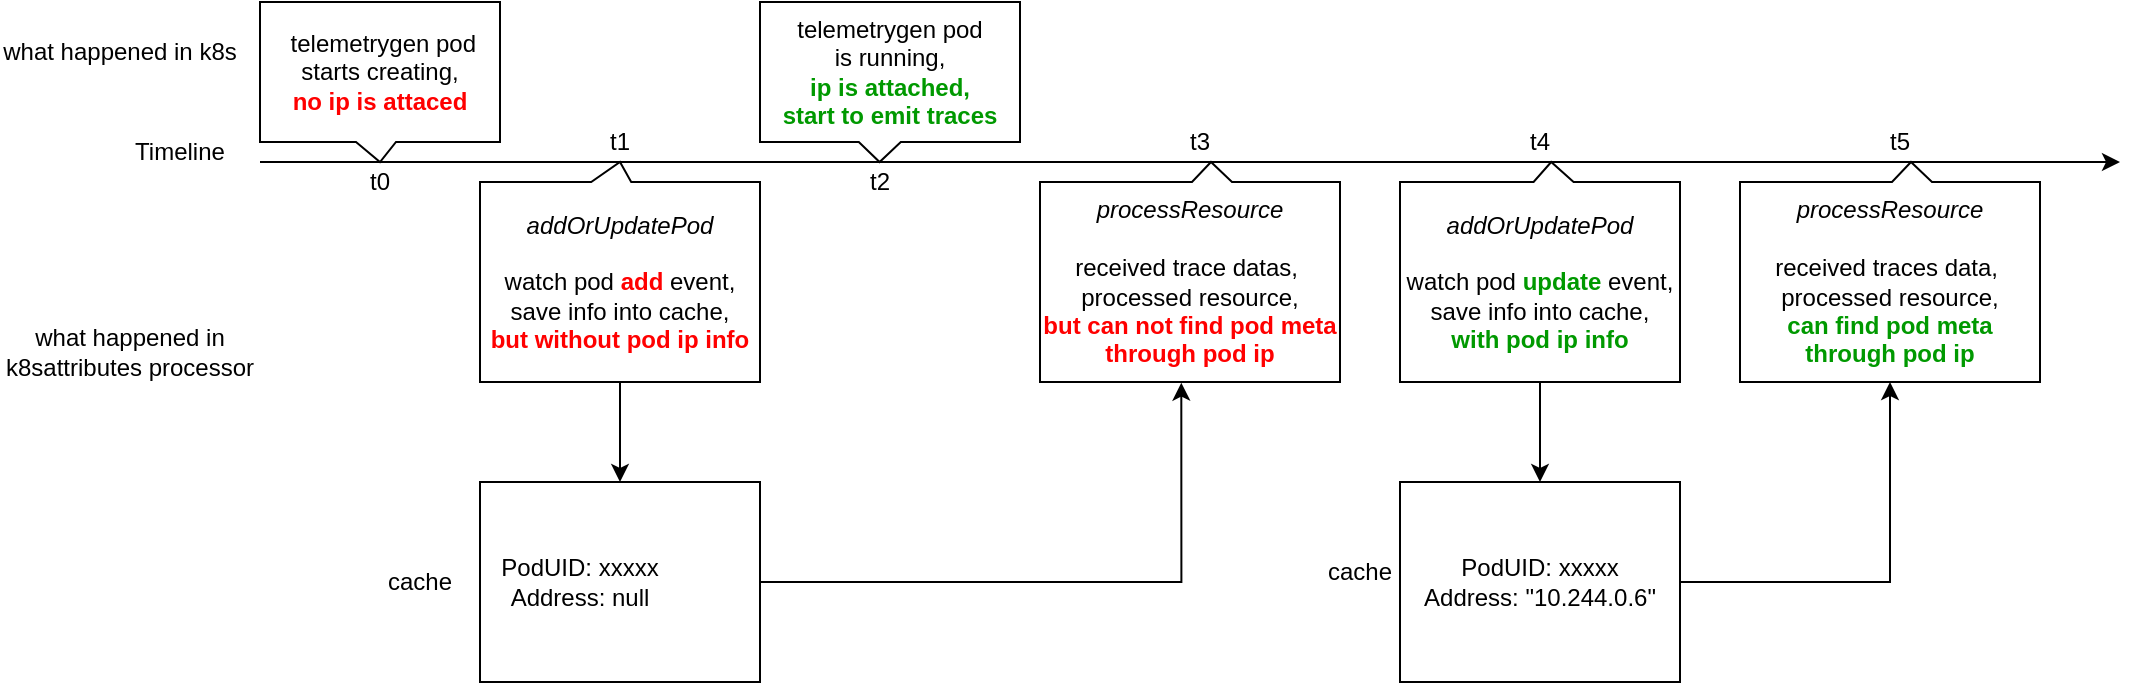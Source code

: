 <mxfile version="21.1.5" type="github">
  <diagram name="Page-1" id="yXMUuwS_kHCdWLO_fU8T">
    <mxGraphModel dx="909" dy="563" grid="0" gridSize="10" guides="1" tooltips="1" connect="1" arrows="1" fold="1" page="1" pageScale="1" pageWidth="850" pageHeight="1100" math="0" shadow="0">
      <root>
        <mxCell id="0" />
        <mxCell id="1" parent="0" />
        <mxCell id="IzNX1caz8K1Fp2sgaAPx-1" value="" style="endArrow=classic;html=1;rounded=0;" parent="1" edge="1">
          <mxGeometry width="50" height="50" relative="1" as="geometry">
            <mxPoint x="160" y="280" as="sourcePoint" />
            <mxPoint x="1090" y="280" as="targetPoint" />
          </mxGeometry>
        </mxCell>
        <mxCell id="IzNX1caz8K1Fp2sgaAPx-2" value="Timeline" style="text;html=1;strokeColor=none;fillColor=none;align=center;verticalAlign=middle;whiteSpace=wrap;rounded=0;" parent="1" vertex="1">
          <mxGeometry x="90" y="260" width="60" height="30" as="geometry" />
        </mxCell>
        <mxCell id="IzNX1caz8K1Fp2sgaAPx-4" value="&amp;nbsp;telemetrygen pod starts creating, &lt;br&gt;&lt;font color=&quot;#ff0000&quot;&gt;&lt;b&gt;no ip is attaced&lt;/b&gt;&lt;/font&gt;" style="shape=callout;whiteSpace=wrap;html=1;perimeter=calloutPerimeter;size=10;position=0.4;base=20;" parent="1" vertex="1">
          <mxGeometry x="160" y="200" width="120" height="80" as="geometry" />
        </mxCell>
        <mxCell id="IzNX1caz8K1Fp2sgaAPx-5" value="t0" style="text;html=1;strokeColor=none;fillColor=none;align=center;verticalAlign=middle;whiteSpace=wrap;rounded=0;" parent="1" vertex="1">
          <mxGeometry x="190" y="280" width="60" height="20" as="geometry" />
        </mxCell>
        <mxCell id="IzNX1caz8K1Fp2sgaAPx-24" style="edgeStyle=orthogonalEdgeStyle;rounded=0;orthogonalLoop=1;jettySize=auto;html=1;exitX=0.5;exitY=0;exitDx=0;exitDy=0;exitPerimeter=0;entryX=0.5;entryY=0;entryDx=0;entryDy=0;" parent="1" source="IzNX1caz8K1Fp2sgaAPx-6" target="IzNX1caz8K1Fp2sgaAPx-20" edge="1">
          <mxGeometry relative="1" as="geometry" />
        </mxCell>
        <mxCell id="IzNX1caz8K1Fp2sgaAPx-6" value="&lt;i&gt;addOrUpdatePod&lt;/i&gt;&lt;br&gt;&lt;br&gt;watch pod &lt;b&gt;&lt;font color=&quot;#ff0000&quot;&gt;add&lt;/font&gt;&lt;/b&gt; event, save info into cache, &lt;br&gt;&lt;b&gt;&lt;font color=&quot;#ff0000&quot;&gt;but without pod ip info&lt;/font&gt;&lt;/b&gt;" style="shape=callout;whiteSpace=wrap;html=1;perimeter=calloutPerimeter;size=10;position=0.46;base=20;direction=west;" parent="1" vertex="1">
          <mxGeometry x="270" y="280" width="140" height="110" as="geometry" />
        </mxCell>
        <mxCell id="IzNX1caz8K1Fp2sgaAPx-7" value="t1" style="text;html=1;strokeColor=none;fillColor=none;align=center;verticalAlign=middle;whiteSpace=wrap;rounded=0;" parent="1" vertex="1">
          <mxGeometry x="310" y="260" width="60" height="20" as="geometry" />
        </mxCell>
        <mxCell id="IzNX1caz8K1Fp2sgaAPx-9" value="what happened in k8s" style="text;html=1;strokeColor=none;fillColor=none;align=center;verticalAlign=middle;whiteSpace=wrap;rounded=0;" parent="1" vertex="1">
          <mxGeometry x="30" y="210" width="120" height="30" as="geometry" />
        </mxCell>
        <mxCell id="IzNX1caz8K1Fp2sgaAPx-10" value="what happened in k8sattributes processor" style="text;html=1;strokeColor=none;fillColor=none;align=center;verticalAlign=middle;whiteSpace=wrap;rounded=0;" parent="1" vertex="1">
          <mxGeometry x="30" y="360" width="130" height="30" as="geometry" />
        </mxCell>
        <mxCell id="IzNX1caz8K1Fp2sgaAPx-11" value="telemetrygen pod &lt;br&gt;is running,&lt;br&gt;&lt;font color=&quot;#009900&quot;&gt;&lt;b&gt;ip is attached,&lt;br&gt;start to emit traces&lt;/b&gt;&lt;/font&gt;" style="shape=callout;whiteSpace=wrap;html=1;perimeter=calloutPerimeter;size=10;position=0.38;base=21;position2=0.46;" parent="1" vertex="1">
          <mxGeometry x="410" y="200" width="130" height="80" as="geometry" />
        </mxCell>
        <mxCell id="IzNX1caz8K1Fp2sgaAPx-12" value="t2" style="text;html=1;strokeColor=none;fillColor=none;align=center;verticalAlign=middle;whiteSpace=wrap;rounded=0;" parent="1" vertex="1">
          <mxGeometry x="440" y="280" width="60" height="20" as="geometry" />
        </mxCell>
        <mxCell id="IzNX1caz8K1Fp2sgaAPx-13" value="&lt;i&gt;processResource&lt;/i&gt;&lt;br&gt;&lt;br&gt;received trace datas,&amp;nbsp;&lt;br&gt;processed resource,&lt;br&gt;&lt;b&gt;&lt;font color=&quot;#ff0000&quot;&gt;but can not find pod meta through pod ip&lt;/font&gt;&lt;/b&gt;" style="shape=callout;whiteSpace=wrap;html=1;perimeter=calloutPerimeter;size=10;position=0.36;base=20;direction=west;position2=0.43;" parent="1" vertex="1">
          <mxGeometry x="550" y="280" width="150" height="110" as="geometry" />
        </mxCell>
        <mxCell id="IzNX1caz8K1Fp2sgaAPx-14" value="t3" style="text;html=1;strokeColor=none;fillColor=none;align=center;verticalAlign=middle;whiteSpace=wrap;rounded=0;" parent="1" vertex="1">
          <mxGeometry x="600" y="260" width="60" height="20" as="geometry" />
        </mxCell>
        <mxCell id="IzNX1caz8K1Fp2sgaAPx-25" style="edgeStyle=orthogonalEdgeStyle;rounded=0;orthogonalLoop=1;jettySize=auto;html=1;exitX=0.5;exitY=0;exitDx=0;exitDy=0;exitPerimeter=0;entryX=0.5;entryY=0;entryDx=0;entryDy=0;" parent="1" source="IzNX1caz8K1Fp2sgaAPx-16" target="IzNX1caz8K1Fp2sgaAPx-21" edge="1">
          <mxGeometry relative="1" as="geometry" />
        </mxCell>
        <mxCell id="IzNX1caz8K1Fp2sgaAPx-16" value="&lt;i&gt;addOrUpdatePod&lt;/i&gt;&lt;br&gt;&lt;br&gt;watch pod &lt;b&gt;&lt;font color=&quot;#009900&quot;&gt;update&lt;/font&gt;&lt;/b&gt; event, &lt;br&gt;save info into cache,&lt;br style=&quot;border-color: var(--border-color);&quot;&gt;&lt;font color=&quot;#009900&quot;&gt;&lt;b&gt;with pod ip info&lt;/b&gt;&lt;/font&gt;" style="shape=callout;whiteSpace=wrap;html=1;perimeter=calloutPerimeter;size=10;position=0.38;base=20;direction=west;position2=0.46;" parent="1" vertex="1">
          <mxGeometry x="730" y="280" width="140" height="110" as="geometry" />
        </mxCell>
        <mxCell id="IzNX1caz8K1Fp2sgaAPx-17" value="t4" style="text;html=1;strokeColor=none;fillColor=none;align=center;verticalAlign=middle;whiteSpace=wrap;rounded=0;" parent="1" vertex="1">
          <mxGeometry x="770" y="260" width="60" height="20" as="geometry" />
        </mxCell>
        <mxCell id="IzNX1caz8K1Fp2sgaAPx-18" value="&lt;i style=&quot;border-color: var(--border-color);&quot;&gt;processResource&lt;br&gt;&lt;/i&gt;&lt;br&gt;received traces data,&amp;nbsp;&lt;br&gt;processed resource,&lt;br&gt;&lt;font color=&quot;#009900&quot;&gt;&lt;b&gt;can find pod meta through pod ip&lt;/b&gt;&lt;/font&gt;" style="shape=callout;whiteSpace=wrap;html=1;perimeter=calloutPerimeter;size=10;position=0.36;base=20;direction=west;position2=0.43;" parent="1" vertex="1">
          <mxGeometry x="900" y="280" width="150" height="110" as="geometry" />
        </mxCell>
        <mxCell id="IzNX1caz8K1Fp2sgaAPx-19" value="t5" style="text;html=1;strokeColor=none;fillColor=none;align=center;verticalAlign=middle;whiteSpace=wrap;rounded=0;" parent="1" vertex="1">
          <mxGeometry x="950" y="260" width="60" height="20" as="geometry" />
        </mxCell>
        <mxCell id="IzNX1caz8K1Fp2sgaAPx-20" value="" style="rounded=0;whiteSpace=wrap;html=1;" parent="1" vertex="1">
          <mxGeometry x="270" y="440" width="140" height="100" as="geometry" />
        </mxCell>
        <mxCell id="IzNX1caz8K1Fp2sgaAPx-26" style="edgeStyle=orthogonalEdgeStyle;rounded=0;orthogonalLoop=1;jettySize=auto;html=1;exitX=1;exitY=0.5;exitDx=0;exitDy=0;entryX=0.529;entryY=-0.003;entryDx=0;entryDy=0;entryPerimeter=0;" parent="1" source="IzNX1caz8K1Fp2sgaAPx-20" target="IzNX1caz8K1Fp2sgaAPx-13" edge="1">
          <mxGeometry relative="1" as="geometry" />
        </mxCell>
        <mxCell id="IzNX1caz8K1Fp2sgaAPx-27" style="edgeStyle=orthogonalEdgeStyle;rounded=0;orthogonalLoop=1;jettySize=auto;html=1;exitX=1;exitY=0.5;exitDx=0;exitDy=0;entryX=0.5;entryY=0;entryDx=0;entryDy=0;entryPerimeter=0;" parent="1" source="IzNX1caz8K1Fp2sgaAPx-21" target="IzNX1caz8K1Fp2sgaAPx-18" edge="1">
          <mxGeometry relative="1" as="geometry" />
        </mxCell>
        <mxCell id="IzNX1caz8K1Fp2sgaAPx-21" value="PodUID: xxxxx&lt;br style=&quot;border-color: var(--border-color);&quot;&gt;Address: &quot;10.244.0.6&lt;span style=&quot;background-color: initial;&quot;&gt;&quot;&lt;/span&gt;" style="rounded=0;whiteSpace=wrap;html=1;" parent="1" vertex="1">
          <mxGeometry x="730" y="440" width="140" height="100" as="geometry" />
        </mxCell>
        <mxCell id="IzNX1caz8K1Fp2sgaAPx-22" value="cache" style="text;html=1;strokeColor=none;fillColor=none;align=center;verticalAlign=middle;whiteSpace=wrap;rounded=0;" parent="1" vertex="1">
          <mxGeometry x="210" y="475" width="60" height="30" as="geometry" />
        </mxCell>
        <mxCell id="IzNX1caz8K1Fp2sgaAPx-23" value="PodUID: xxxxx&lt;br&gt;Address: null" style="text;html=1;strokeColor=none;fillColor=none;align=center;verticalAlign=middle;whiteSpace=wrap;rounded=0;" parent="1" vertex="1">
          <mxGeometry x="270" y="475" width="100" height="30" as="geometry" />
        </mxCell>
        <mxCell id="IzNX1caz8K1Fp2sgaAPx-28" value="cache" style="text;html=1;strokeColor=none;fillColor=none;align=center;verticalAlign=middle;whiteSpace=wrap;rounded=0;" parent="1" vertex="1">
          <mxGeometry x="680" y="470" width="60" height="30" as="geometry" />
        </mxCell>
      </root>
    </mxGraphModel>
  </diagram>
</mxfile>
